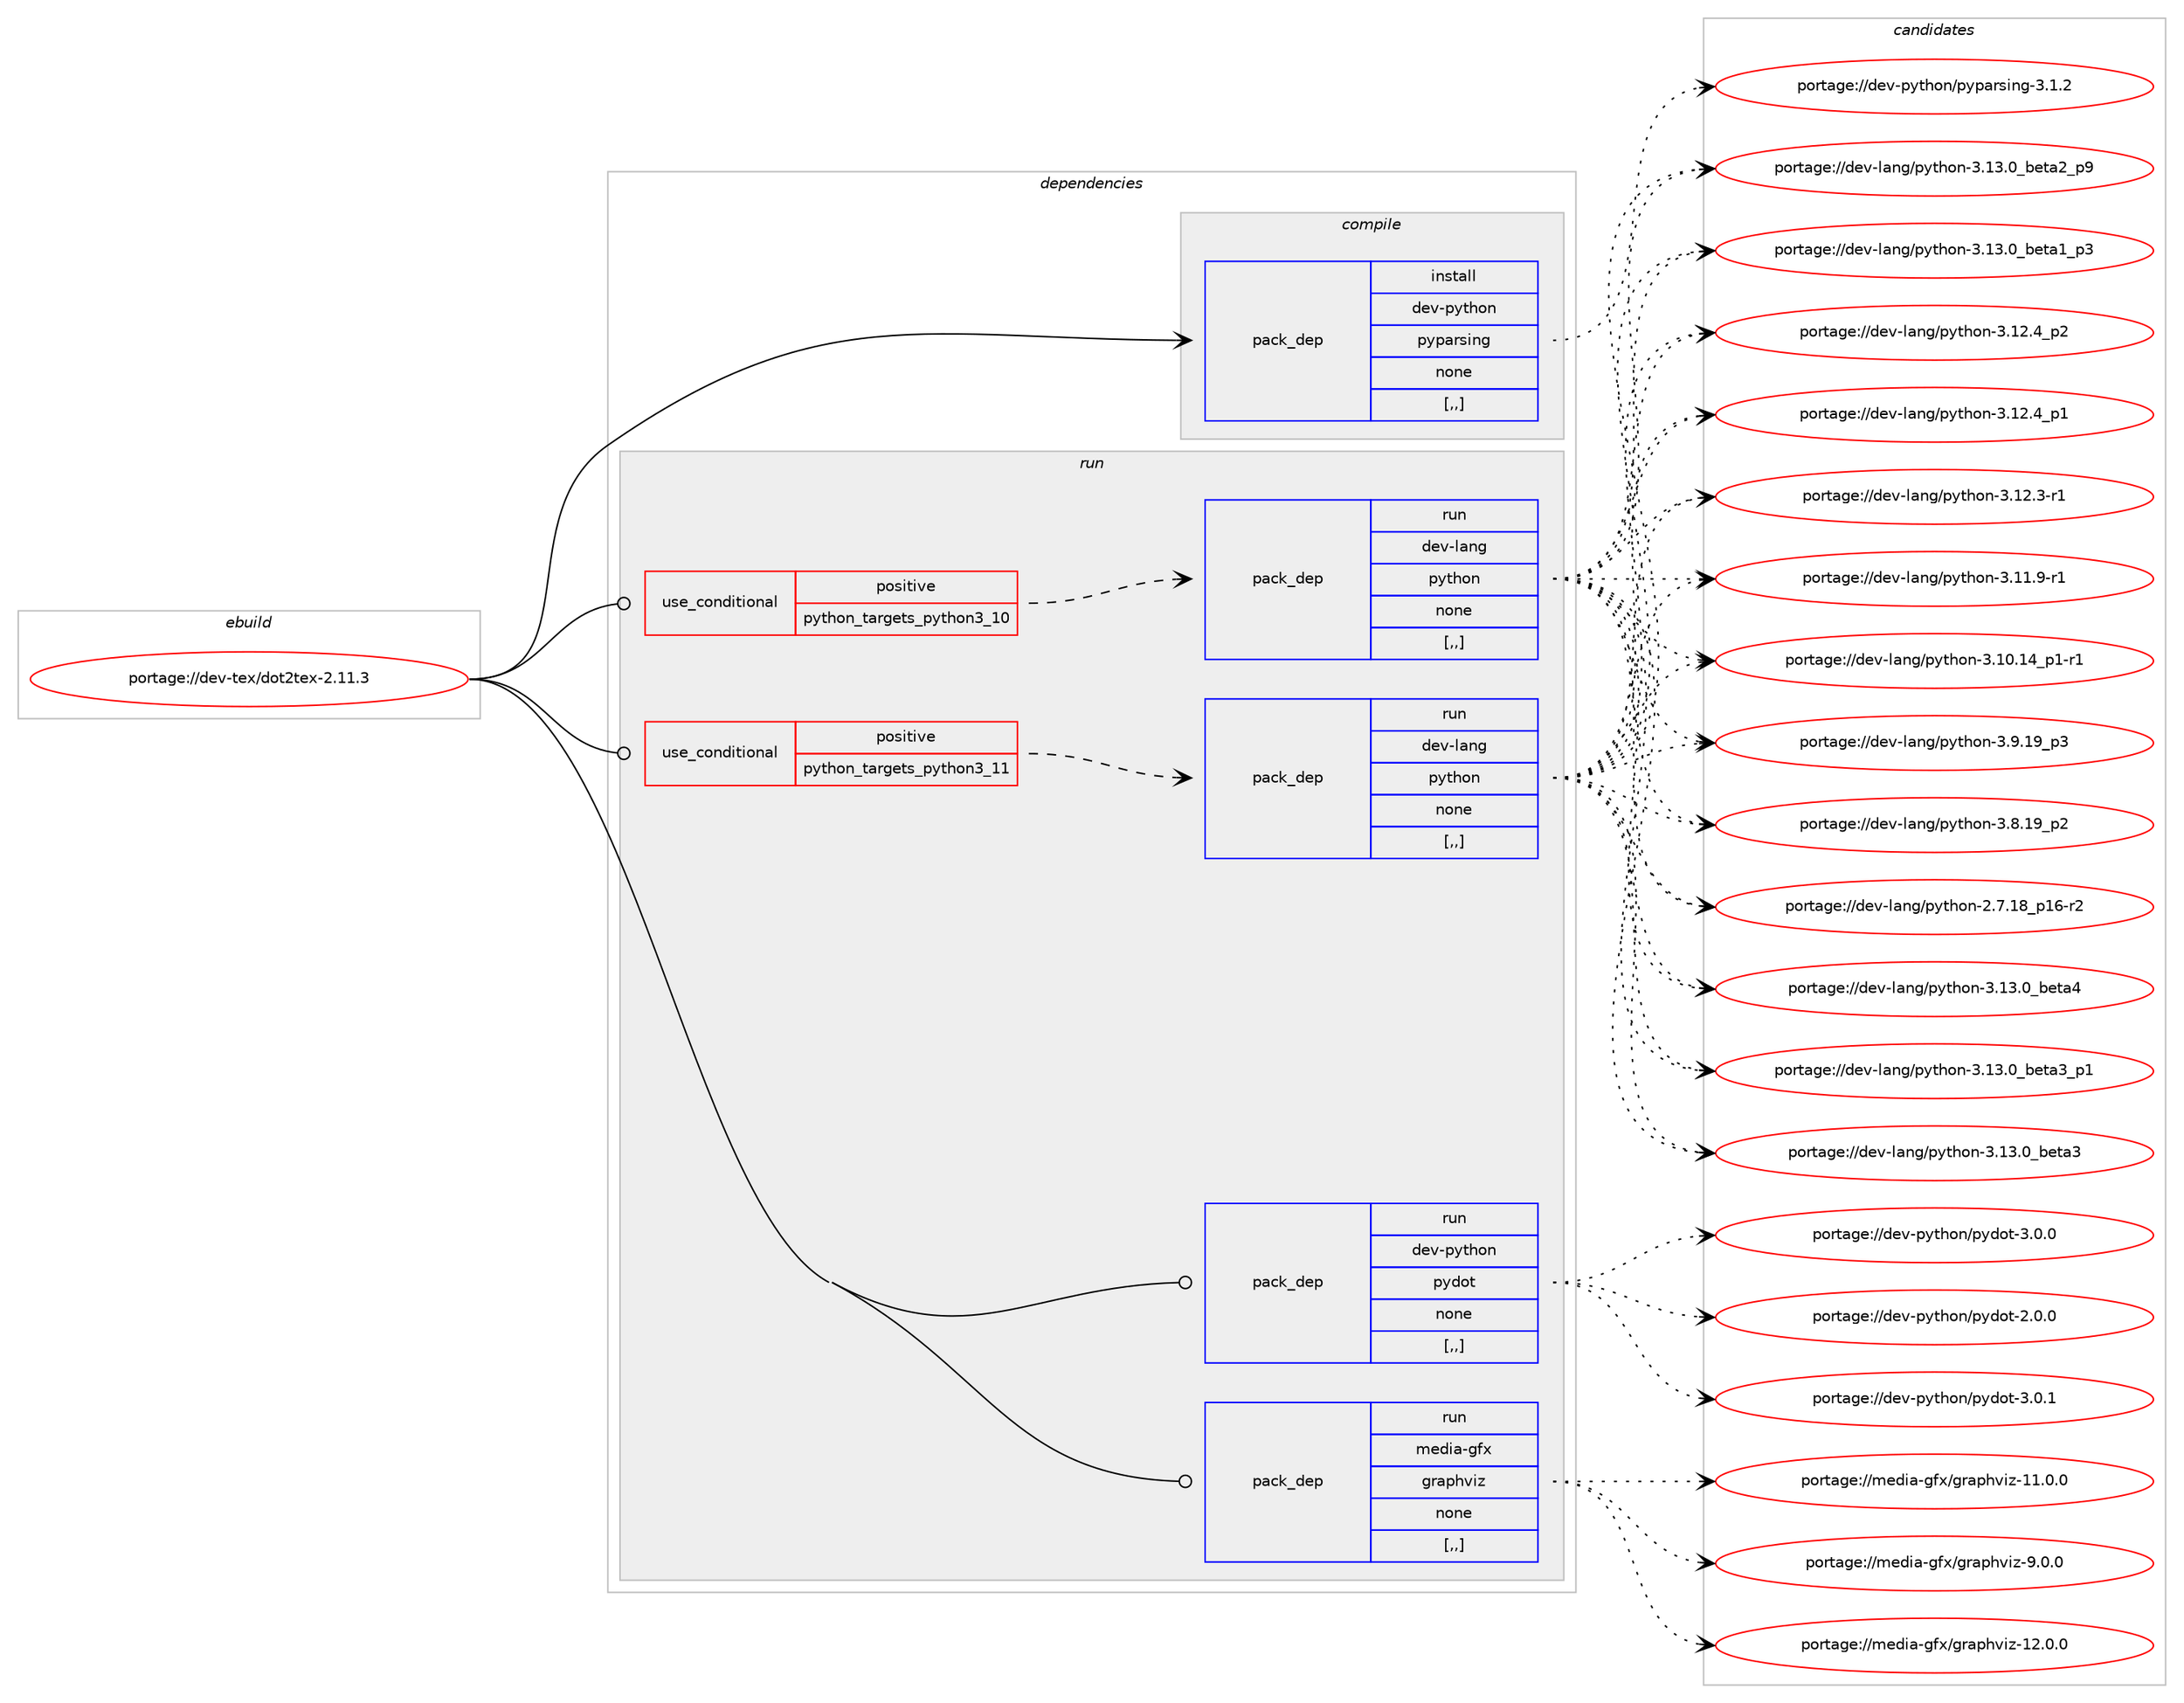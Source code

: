 digraph prolog {

# *************
# Graph options
# *************

newrank=true;
concentrate=true;
compound=true;
graph [rankdir=LR,fontname=Helvetica,fontsize=10,ranksep=1.5];#, ranksep=2.5, nodesep=0.2];
edge  [arrowhead=vee];
node  [fontname=Helvetica,fontsize=10];

# **********
# The ebuild
# **********

subgraph cluster_leftcol {
color=gray;
label=<<i>ebuild</i>>;
id [label="portage://dev-tex/dot2tex-2.11.3", color=red, width=4, href="../dev-tex/dot2tex-2.11.3.svg"];
}

# ****************
# The dependencies
# ****************

subgraph cluster_midcol {
color=gray;
label=<<i>dependencies</i>>;
subgraph cluster_compile {
fillcolor="#eeeeee";
style=filled;
label=<<i>compile</i>>;
subgraph pack148867 {
dependency209273 [label=<<TABLE BORDER="0" CELLBORDER="1" CELLSPACING="0" CELLPADDING="4" WIDTH="220"><TR><TD ROWSPAN="6" CELLPADDING="30">pack_dep</TD></TR><TR><TD WIDTH="110">install</TD></TR><TR><TD>dev-python</TD></TR><TR><TD>pyparsing</TD></TR><TR><TD>none</TD></TR><TR><TD>[,,]</TD></TR></TABLE>>, shape=none, color=blue];
}
id:e -> dependency209273:w [weight=20,style="solid",arrowhead="vee"];
}
subgraph cluster_compileandrun {
fillcolor="#eeeeee";
style=filled;
label=<<i>compile and run</i>>;
}
subgraph cluster_run {
fillcolor="#eeeeee";
style=filled;
label=<<i>run</i>>;
subgraph cond59015 {
dependency209274 [label=<<TABLE BORDER="0" CELLBORDER="1" CELLSPACING="0" CELLPADDING="4"><TR><TD ROWSPAN="3" CELLPADDING="10">use_conditional</TD></TR><TR><TD>positive</TD></TR><TR><TD>python_targets_python3_10</TD></TR></TABLE>>, shape=none, color=red];
subgraph pack148868 {
dependency209275 [label=<<TABLE BORDER="0" CELLBORDER="1" CELLSPACING="0" CELLPADDING="4" WIDTH="220"><TR><TD ROWSPAN="6" CELLPADDING="30">pack_dep</TD></TR><TR><TD WIDTH="110">run</TD></TR><TR><TD>dev-lang</TD></TR><TR><TD>python</TD></TR><TR><TD>none</TD></TR><TR><TD>[,,]</TD></TR></TABLE>>, shape=none, color=blue];
}
dependency209274:e -> dependency209275:w [weight=20,style="dashed",arrowhead="vee"];
}
id:e -> dependency209274:w [weight=20,style="solid",arrowhead="odot"];
subgraph cond59016 {
dependency209276 [label=<<TABLE BORDER="0" CELLBORDER="1" CELLSPACING="0" CELLPADDING="4"><TR><TD ROWSPAN="3" CELLPADDING="10">use_conditional</TD></TR><TR><TD>positive</TD></TR><TR><TD>python_targets_python3_11</TD></TR></TABLE>>, shape=none, color=red];
subgraph pack148869 {
dependency209277 [label=<<TABLE BORDER="0" CELLBORDER="1" CELLSPACING="0" CELLPADDING="4" WIDTH="220"><TR><TD ROWSPAN="6" CELLPADDING="30">pack_dep</TD></TR><TR><TD WIDTH="110">run</TD></TR><TR><TD>dev-lang</TD></TR><TR><TD>python</TD></TR><TR><TD>none</TD></TR><TR><TD>[,,]</TD></TR></TABLE>>, shape=none, color=blue];
}
dependency209276:e -> dependency209277:w [weight=20,style="dashed",arrowhead="vee"];
}
id:e -> dependency209276:w [weight=20,style="solid",arrowhead="odot"];
subgraph pack148870 {
dependency209278 [label=<<TABLE BORDER="0" CELLBORDER="1" CELLSPACING="0" CELLPADDING="4" WIDTH="220"><TR><TD ROWSPAN="6" CELLPADDING="30">pack_dep</TD></TR><TR><TD WIDTH="110">run</TD></TR><TR><TD>dev-python</TD></TR><TR><TD>pydot</TD></TR><TR><TD>none</TD></TR><TR><TD>[,,]</TD></TR></TABLE>>, shape=none, color=blue];
}
id:e -> dependency209278:w [weight=20,style="solid",arrowhead="odot"];
subgraph pack148871 {
dependency209279 [label=<<TABLE BORDER="0" CELLBORDER="1" CELLSPACING="0" CELLPADDING="4" WIDTH="220"><TR><TD ROWSPAN="6" CELLPADDING="30">pack_dep</TD></TR><TR><TD WIDTH="110">run</TD></TR><TR><TD>media-gfx</TD></TR><TR><TD>graphviz</TD></TR><TR><TD>none</TD></TR><TR><TD>[,,]</TD></TR></TABLE>>, shape=none, color=blue];
}
id:e -> dependency209279:w [weight=20,style="solid",arrowhead="odot"];
}
}

# **************
# The candidates
# **************

subgraph cluster_choices {
rank=same;
color=gray;
label=<<i>candidates</i>>;

subgraph choice148867 {
color=black;
nodesep=1;
choice100101118451121211161041111104711212111297114115105110103455146494650 [label="portage://dev-python/pyparsing-3.1.2", color=red, width=4,href="../dev-python/pyparsing-3.1.2.svg"];
dependency209273:e -> choice100101118451121211161041111104711212111297114115105110103455146494650:w [style=dotted,weight="100"];
}
subgraph choice148868 {
color=black;
nodesep=1;
choice1001011184510897110103471121211161041111104551464951464895981011169752 [label="portage://dev-lang/python-3.13.0_beta4", color=red, width=4,href="../dev-lang/python-3.13.0_beta4.svg"];
choice10010111845108971101034711212111610411111045514649514648959810111697519511249 [label="portage://dev-lang/python-3.13.0_beta3_p1", color=red, width=4,href="../dev-lang/python-3.13.0_beta3_p1.svg"];
choice1001011184510897110103471121211161041111104551464951464895981011169751 [label="portage://dev-lang/python-3.13.0_beta3", color=red, width=4,href="../dev-lang/python-3.13.0_beta3.svg"];
choice10010111845108971101034711212111610411111045514649514648959810111697509511257 [label="portage://dev-lang/python-3.13.0_beta2_p9", color=red, width=4,href="../dev-lang/python-3.13.0_beta2_p9.svg"];
choice10010111845108971101034711212111610411111045514649514648959810111697499511251 [label="portage://dev-lang/python-3.13.0_beta1_p3", color=red, width=4,href="../dev-lang/python-3.13.0_beta1_p3.svg"];
choice100101118451089711010347112121116104111110455146495046529511250 [label="portage://dev-lang/python-3.12.4_p2", color=red, width=4,href="../dev-lang/python-3.12.4_p2.svg"];
choice100101118451089711010347112121116104111110455146495046529511249 [label="portage://dev-lang/python-3.12.4_p1", color=red, width=4,href="../dev-lang/python-3.12.4_p1.svg"];
choice100101118451089711010347112121116104111110455146495046514511449 [label="portage://dev-lang/python-3.12.3-r1", color=red, width=4,href="../dev-lang/python-3.12.3-r1.svg"];
choice100101118451089711010347112121116104111110455146494946574511449 [label="portage://dev-lang/python-3.11.9-r1", color=red, width=4,href="../dev-lang/python-3.11.9-r1.svg"];
choice100101118451089711010347112121116104111110455146494846495295112494511449 [label="portage://dev-lang/python-3.10.14_p1-r1", color=red, width=4,href="../dev-lang/python-3.10.14_p1-r1.svg"];
choice100101118451089711010347112121116104111110455146574649579511251 [label="portage://dev-lang/python-3.9.19_p3", color=red, width=4,href="../dev-lang/python-3.9.19_p3.svg"];
choice100101118451089711010347112121116104111110455146564649579511250 [label="portage://dev-lang/python-3.8.19_p2", color=red, width=4,href="../dev-lang/python-3.8.19_p2.svg"];
choice100101118451089711010347112121116104111110455046554649569511249544511450 [label="portage://dev-lang/python-2.7.18_p16-r2", color=red, width=4,href="../dev-lang/python-2.7.18_p16-r2.svg"];
dependency209275:e -> choice1001011184510897110103471121211161041111104551464951464895981011169752:w [style=dotted,weight="100"];
dependency209275:e -> choice10010111845108971101034711212111610411111045514649514648959810111697519511249:w [style=dotted,weight="100"];
dependency209275:e -> choice1001011184510897110103471121211161041111104551464951464895981011169751:w [style=dotted,weight="100"];
dependency209275:e -> choice10010111845108971101034711212111610411111045514649514648959810111697509511257:w [style=dotted,weight="100"];
dependency209275:e -> choice10010111845108971101034711212111610411111045514649514648959810111697499511251:w [style=dotted,weight="100"];
dependency209275:e -> choice100101118451089711010347112121116104111110455146495046529511250:w [style=dotted,weight="100"];
dependency209275:e -> choice100101118451089711010347112121116104111110455146495046529511249:w [style=dotted,weight="100"];
dependency209275:e -> choice100101118451089711010347112121116104111110455146495046514511449:w [style=dotted,weight="100"];
dependency209275:e -> choice100101118451089711010347112121116104111110455146494946574511449:w [style=dotted,weight="100"];
dependency209275:e -> choice100101118451089711010347112121116104111110455146494846495295112494511449:w [style=dotted,weight="100"];
dependency209275:e -> choice100101118451089711010347112121116104111110455146574649579511251:w [style=dotted,weight="100"];
dependency209275:e -> choice100101118451089711010347112121116104111110455146564649579511250:w [style=dotted,weight="100"];
dependency209275:e -> choice100101118451089711010347112121116104111110455046554649569511249544511450:w [style=dotted,weight="100"];
}
subgraph choice148869 {
color=black;
nodesep=1;
choice1001011184510897110103471121211161041111104551464951464895981011169752 [label="portage://dev-lang/python-3.13.0_beta4", color=red, width=4,href="../dev-lang/python-3.13.0_beta4.svg"];
choice10010111845108971101034711212111610411111045514649514648959810111697519511249 [label="portage://dev-lang/python-3.13.0_beta3_p1", color=red, width=4,href="../dev-lang/python-3.13.0_beta3_p1.svg"];
choice1001011184510897110103471121211161041111104551464951464895981011169751 [label="portage://dev-lang/python-3.13.0_beta3", color=red, width=4,href="../dev-lang/python-3.13.0_beta3.svg"];
choice10010111845108971101034711212111610411111045514649514648959810111697509511257 [label="portage://dev-lang/python-3.13.0_beta2_p9", color=red, width=4,href="../dev-lang/python-3.13.0_beta2_p9.svg"];
choice10010111845108971101034711212111610411111045514649514648959810111697499511251 [label="portage://dev-lang/python-3.13.0_beta1_p3", color=red, width=4,href="../dev-lang/python-3.13.0_beta1_p3.svg"];
choice100101118451089711010347112121116104111110455146495046529511250 [label="portage://dev-lang/python-3.12.4_p2", color=red, width=4,href="../dev-lang/python-3.12.4_p2.svg"];
choice100101118451089711010347112121116104111110455146495046529511249 [label="portage://dev-lang/python-3.12.4_p1", color=red, width=4,href="../dev-lang/python-3.12.4_p1.svg"];
choice100101118451089711010347112121116104111110455146495046514511449 [label="portage://dev-lang/python-3.12.3-r1", color=red, width=4,href="../dev-lang/python-3.12.3-r1.svg"];
choice100101118451089711010347112121116104111110455146494946574511449 [label="portage://dev-lang/python-3.11.9-r1", color=red, width=4,href="../dev-lang/python-3.11.9-r1.svg"];
choice100101118451089711010347112121116104111110455146494846495295112494511449 [label="portage://dev-lang/python-3.10.14_p1-r1", color=red, width=4,href="../dev-lang/python-3.10.14_p1-r1.svg"];
choice100101118451089711010347112121116104111110455146574649579511251 [label="portage://dev-lang/python-3.9.19_p3", color=red, width=4,href="../dev-lang/python-3.9.19_p3.svg"];
choice100101118451089711010347112121116104111110455146564649579511250 [label="portage://dev-lang/python-3.8.19_p2", color=red, width=4,href="../dev-lang/python-3.8.19_p2.svg"];
choice100101118451089711010347112121116104111110455046554649569511249544511450 [label="portage://dev-lang/python-2.7.18_p16-r2", color=red, width=4,href="../dev-lang/python-2.7.18_p16-r2.svg"];
dependency209277:e -> choice1001011184510897110103471121211161041111104551464951464895981011169752:w [style=dotted,weight="100"];
dependency209277:e -> choice10010111845108971101034711212111610411111045514649514648959810111697519511249:w [style=dotted,weight="100"];
dependency209277:e -> choice1001011184510897110103471121211161041111104551464951464895981011169751:w [style=dotted,weight="100"];
dependency209277:e -> choice10010111845108971101034711212111610411111045514649514648959810111697509511257:w [style=dotted,weight="100"];
dependency209277:e -> choice10010111845108971101034711212111610411111045514649514648959810111697499511251:w [style=dotted,weight="100"];
dependency209277:e -> choice100101118451089711010347112121116104111110455146495046529511250:w [style=dotted,weight="100"];
dependency209277:e -> choice100101118451089711010347112121116104111110455146495046529511249:w [style=dotted,weight="100"];
dependency209277:e -> choice100101118451089711010347112121116104111110455146495046514511449:w [style=dotted,weight="100"];
dependency209277:e -> choice100101118451089711010347112121116104111110455146494946574511449:w [style=dotted,weight="100"];
dependency209277:e -> choice100101118451089711010347112121116104111110455146494846495295112494511449:w [style=dotted,weight="100"];
dependency209277:e -> choice100101118451089711010347112121116104111110455146574649579511251:w [style=dotted,weight="100"];
dependency209277:e -> choice100101118451089711010347112121116104111110455146564649579511250:w [style=dotted,weight="100"];
dependency209277:e -> choice100101118451089711010347112121116104111110455046554649569511249544511450:w [style=dotted,weight="100"];
}
subgraph choice148870 {
color=black;
nodesep=1;
choice1001011184511212111610411111047112121100111116455146484649 [label="portage://dev-python/pydot-3.0.1", color=red, width=4,href="../dev-python/pydot-3.0.1.svg"];
choice1001011184511212111610411111047112121100111116455146484648 [label="portage://dev-python/pydot-3.0.0", color=red, width=4,href="../dev-python/pydot-3.0.0.svg"];
choice1001011184511212111610411111047112121100111116455046484648 [label="portage://dev-python/pydot-2.0.0", color=red, width=4,href="../dev-python/pydot-2.0.0.svg"];
dependency209278:e -> choice1001011184511212111610411111047112121100111116455146484649:w [style=dotted,weight="100"];
dependency209278:e -> choice1001011184511212111610411111047112121100111116455146484648:w [style=dotted,weight="100"];
dependency209278:e -> choice1001011184511212111610411111047112121100111116455046484648:w [style=dotted,weight="100"];
}
subgraph choice148871 {
color=black;
nodesep=1;
choice1091011001059745103102120471031149711210411810512245495046484648 [label="portage://media-gfx/graphviz-12.0.0", color=red, width=4,href="../media-gfx/graphviz-12.0.0.svg"];
choice1091011001059745103102120471031149711210411810512245494946484648 [label="portage://media-gfx/graphviz-11.0.0", color=red, width=4,href="../media-gfx/graphviz-11.0.0.svg"];
choice10910110010597451031021204710311497112104118105122455746484648 [label="portage://media-gfx/graphviz-9.0.0", color=red, width=4,href="../media-gfx/graphviz-9.0.0.svg"];
dependency209279:e -> choice1091011001059745103102120471031149711210411810512245495046484648:w [style=dotted,weight="100"];
dependency209279:e -> choice1091011001059745103102120471031149711210411810512245494946484648:w [style=dotted,weight="100"];
dependency209279:e -> choice10910110010597451031021204710311497112104118105122455746484648:w [style=dotted,weight="100"];
}
}

}
